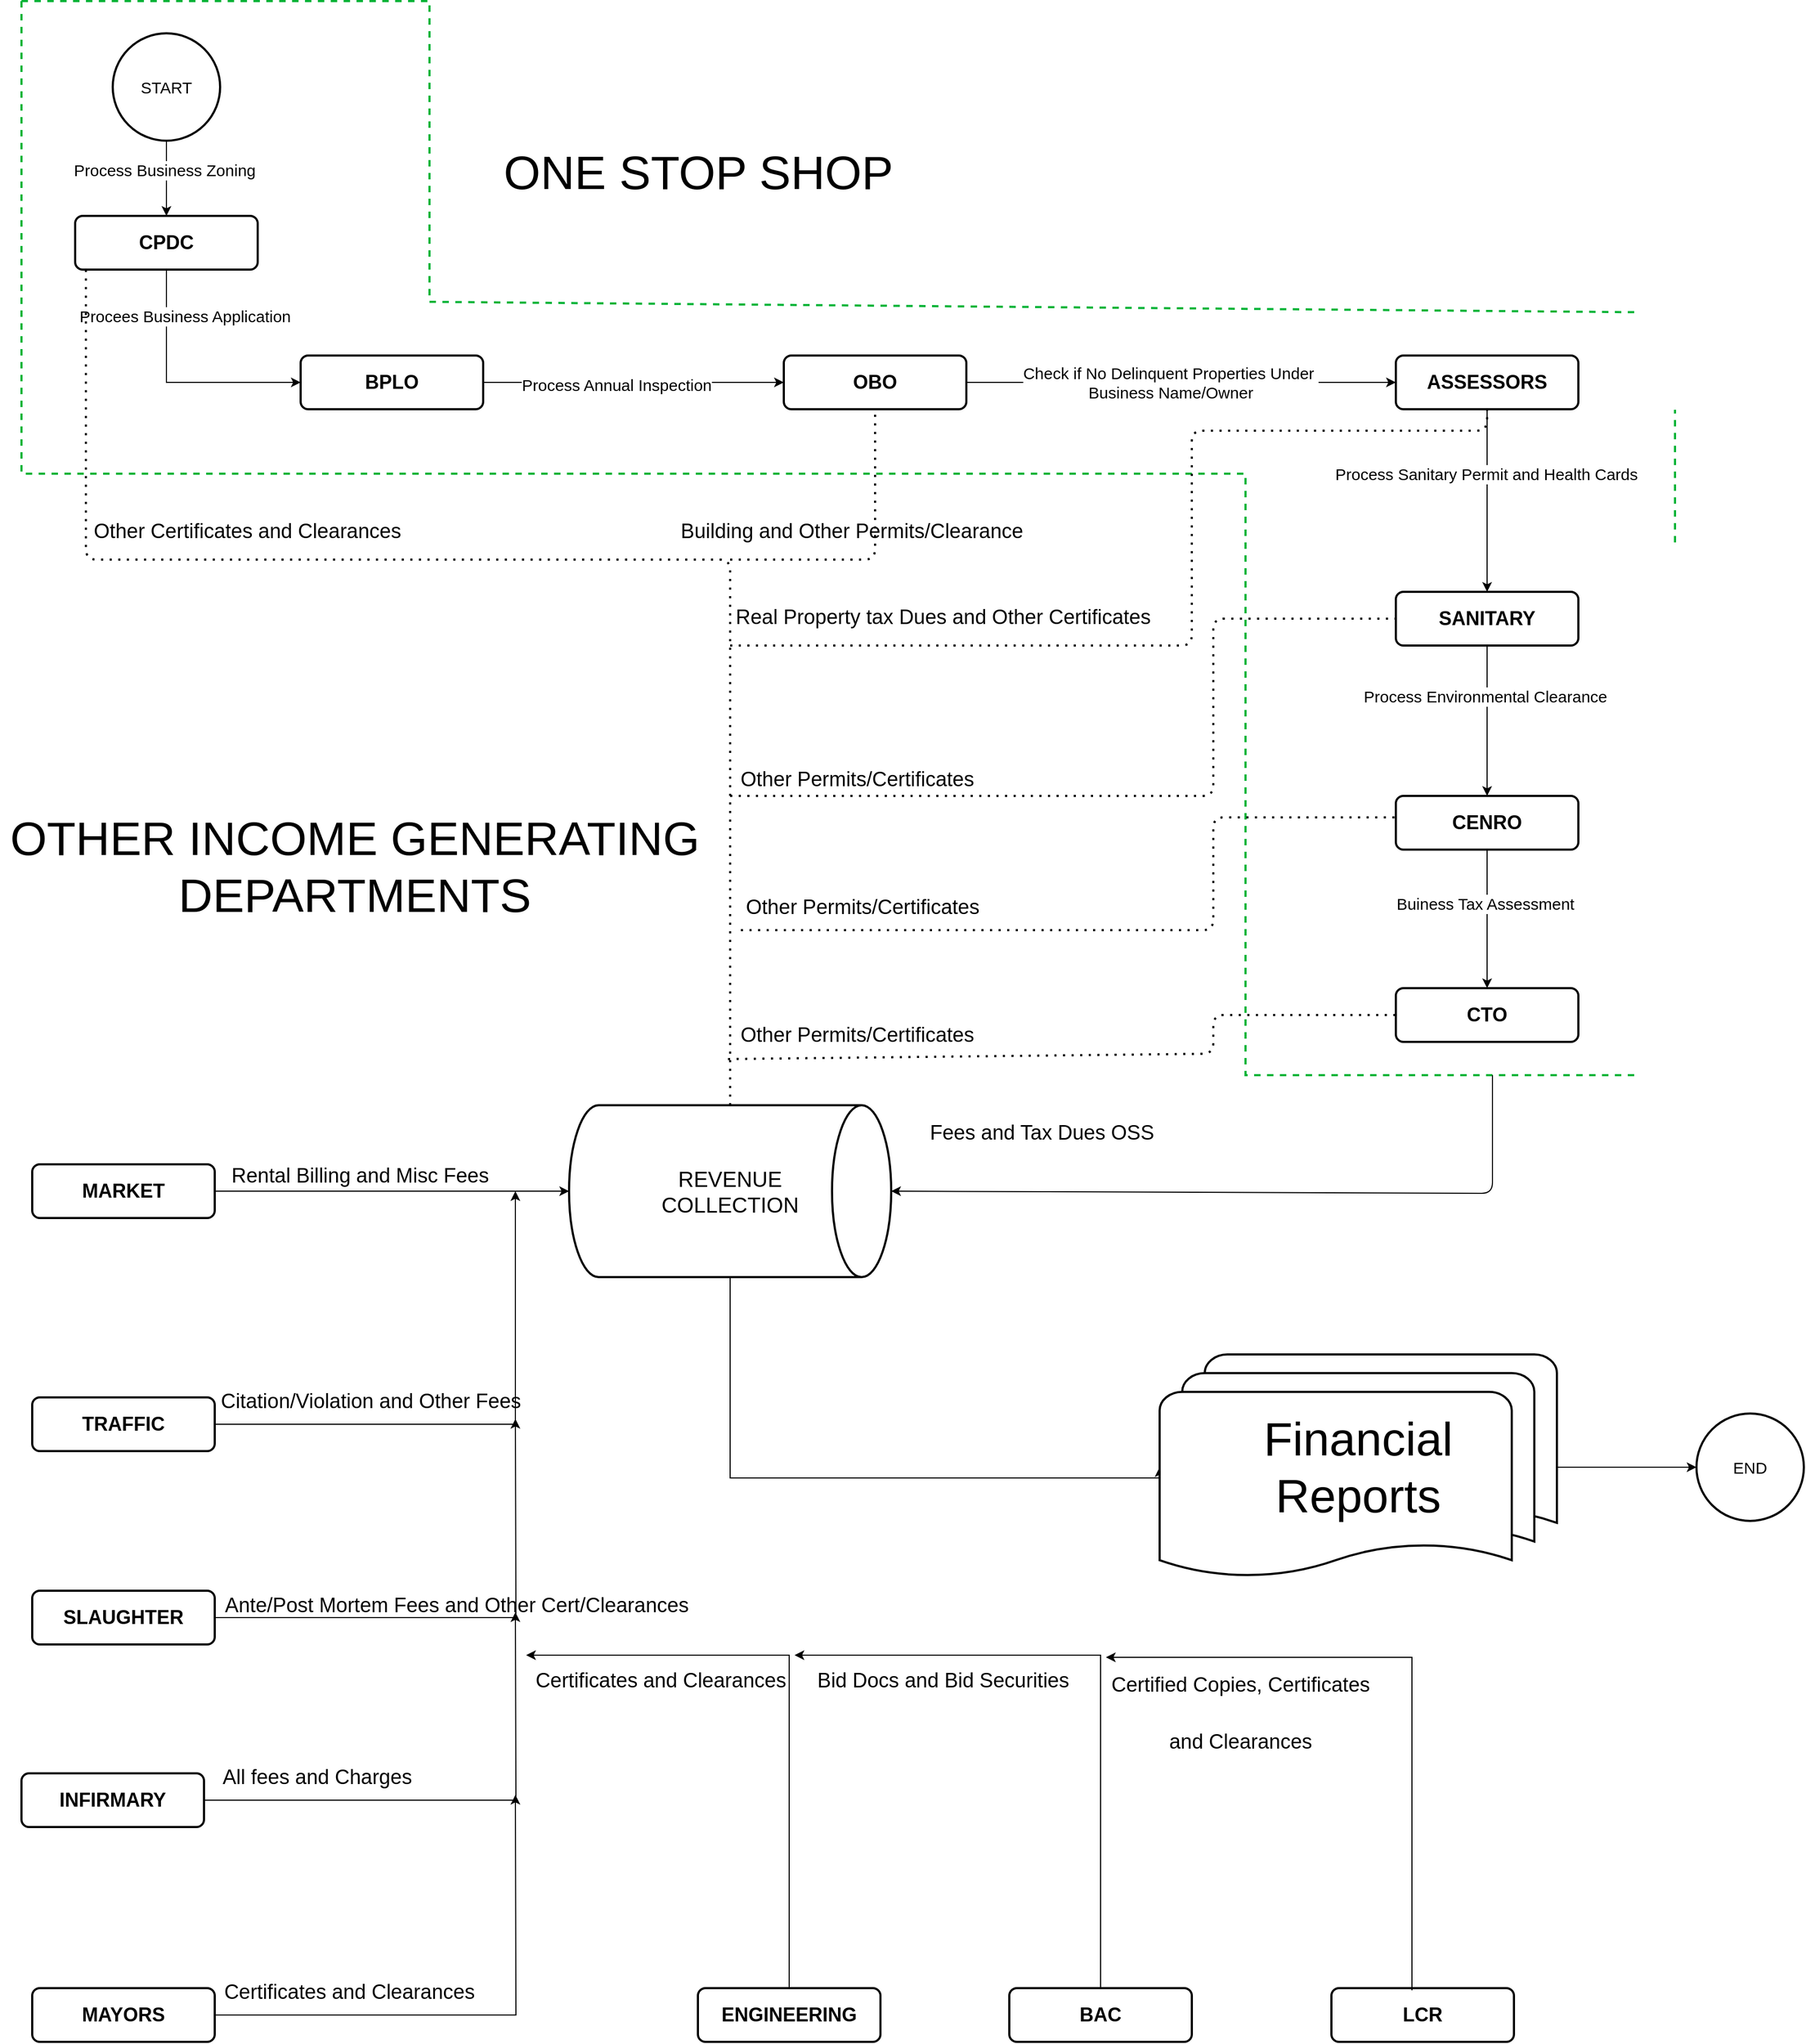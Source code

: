 <mxfile version="13.8.5" type="github">
  <diagram id="kgpKYQtTHZ0yAKxKKP6v" name="Page-1">
    <mxGraphModel dx="3026" dy="2250" grid="1" gridSize="10" guides="1" tooltips="1" connect="1" arrows="1" fold="1" page="1" pageScale="1" pageWidth="850" pageHeight="1100" math="0" shadow="0">
      <root>
        <mxCell id="0" />
        <mxCell id="1" parent="0" />
        <mxCell id="x9YALUapwDZKSQAclWl2-197" style="edgeStyle=orthogonalEdgeStyle;rounded=0;orthogonalLoop=1;jettySize=auto;html=1;exitX=1;exitY=0.5;exitDx=0;exitDy=0;entryX=0;entryY=0.5;entryDx=0;entryDy=0;fontSize=15;" parent="1" source="x9YALUapwDZKSQAclWl2-172" target="x9YALUapwDZKSQAclWl2-175" edge="1">
          <mxGeometry relative="1" as="geometry" />
        </mxCell>
        <mxCell id="x9YALUapwDZKSQAclWl2-198" value="Process Annual Inspection" style="edgeLabel;html=1;align=center;verticalAlign=middle;resizable=0;points=[];fontSize=15;labelBackgroundColor=#ffffff;" parent="x9YALUapwDZKSQAclWl2-197" vertex="1" connectable="0">
          <mxGeometry x="-0.117" y="-2" relative="1" as="geometry">
            <mxPoint as="offset" />
          </mxGeometry>
        </mxCell>
        <mxCell id="x9YALUapwDZKSQAclWl2-172" value="&lt;h2&gt;BPLO&lt;/h2&gt;" style="rounded=1;whiteSpace=wrap;html=1;absoluteArcSize=1;arcSize=14;strokeWidth=2;" parent="1" vertex="1">
          <mxGeometry x="-560" y="-670" width="170" height="50" as="geometry" />
        </mxCell>
        <mxCell id="x9YALUapwDZKSQAclWl2-190" style="edgeStyle=orthogonalEdgeStyle;rounded=0;orthogonalLoop=1;jettySize=auto;html=1;exitX=0.5;exitY=1;exitDx=0;exitDy=0;entryX=0;entryY=0.5;entryDx=0;entryDy=0;" parent="1" source="x9YALUapwDZKSQAclWl2-173" target="x9YALUapwDZKSQAclWl2-172" edge="1">
          <mxGeometry relative="1" as="geometry" />
        </mxCell>
        <mxCell id="x9YALUapwDZKSQAclWl2-191" value="Procees Business Application" style="edgeLabel;html=1;align=center;verticalAlign=middle;resizable=0;points=[];fontSize=15;" parent="x9YALUapwDZKSQAclWl2-190" vertex="1" connectable="0">
          <mxGeometry x="-0.381" y="26" relative="1" as="geometry">
            <mxPoint x="-9" y="-28" as="offset" />
          </mxGeometry>
        </mxCell>
        <mxCell id="x9YALUapwDZKSQAclWl2-173" value="&lt;h2&gt;CPDC&lt;/h2&gt;" style="rounded=1;whiteSpace=wrap;html=1;absoluteArcSize=1;arcSize=14;strokeWidth=2;" parent="1" vertex="1">
          <mxGeometry x="-770" y="-800" width="170" height="50" as="geometry" />
        </mxCell>
        <mxCell id="x9YALUapwDZKSQAclWl2-250" style="edgeStyle=orthogonalEdgeStyle;rounded=0;orthogonalLoop=1;jettySize=auto;html=1;fontFamily=Helvetica;fontSize=20;" parent="1" source="x9YALUapwDZKSQAclWl2-174" edge="1">
          <mxGeometry relative="1" as="geometry">
            <mxPoint x="-360" y="670" as="targetPoint" />
          </mxGeometry>
        </mxCell>
        <mxCell id="x9YALUapwDZKSQAclWl2-174" value="&lt;h2&gt;MAYORS&lt;/h2&gt;" style="rounded=1;whiteSpace=wrap;html=1;absoluteArcSize=1;arcSize=14;strokeWidth=2;" parent="1" vertex="1">
          <mxGeometry x="-810" y="850" width="170" height="50" as="geometry" />
        </mxCell>
        <mxCell id="x9YALUapwDZKSQAclWl2-200" style="edgeStyle=orthogonalEdgeStyle;rounded=0;orthogonalLoop=1;jettySize=auto;html=1;entryX=0;entryY=0.5;entryDx=0;entryDy=0;fontSize=15;" parent="1" source="x9YALUapwDZKSQAclWl2-175" target="x9YALUapwDZKSQAclWl2-179" edge="1">
          <mxGeometry relative="1" as="geometry" />
        </mxCell>
        <mxCell id="x9YALUapwDZKSQAclWl2-201" value="Check if No Delinquent Properties Under&amp;nbsp;&lt;br&gt;Business Name/Owner" style="edgeLabel;html=1;align=center;verticalAlign=middle;resizable=0;points=[];fontSize=15;labelBackgroundColor=#ffffff;" parent="x9YALUapwDZKSQAclWl2-200" vertex="1" connectable="0">
          <mxGeometry x="-0.21" y="1" relative="1" as="geometry">
            <mxPoint x="31.67" y="1" as="offset" />
          </mxGeometry>
        </mxCell>
        <mxCell id="x9YALUapwDZKSQAclWl2-175" value="&lt;h2&gt;OBO&lt;/h2&gt;" style="rounded=1;whiteSpace=wrap;html=1;absoluteArcSize=1;arcSize=14;strokeWidth=2;" parent="1" vertex="1">
          <mxGeometry x="-110" y="-670" width="170" height="50" as="geometry" />
        </mxCell>
        <mxCell id="x9YALUapwDZKSQAclWl2-252" style="edgeStyle=orthogonalEdgeStyle;rounded=0;orthogonalLoop=1;jettySize=auto;html=1;fontFamily=Helvetica;fontSize=20;" parent="1" source="x9YALUapwDZKSQAclWl2-176" edge="1">
          <mxGeometry relative="1" as="geometry">
            <mxPoint x="-350" y="540" as="targetPoint" />
            <Array as="points">
              <mxPoint x="-105" y="540" />
            </Array>
          </mxGeometry>
        </mxCell>
        <mxCell id="x9YALUapwDZKSQAclWl2-176" value="&lt;h2&gt;ENGINEERING&lt;/h2&gt;" style="rounded=1;whiteSpace=wrap;html=1;absoluteArcSize=1;arcSize=14;strokeWidth=2;" parent="1" vertex="1">
          <mxGeometry x="-190" y="850" width="170" height="50" as="geometry" />
        </mxCell>
        <mxCell id="x9YALUapwDZKSQAclWl2-204" style="edgeStyle=orthogonalEdgeStyle;rounded=0;orthogonalLoop=1;jettySize=auto;html=1;fontSize=15;" parent="1" source="x9YALUapwDZKSQAclWl2-179" target="x9YALUapwDZKSQAclWl2-181" edge="1">
          <mxGeometry relative="1" as="geometry" />
        </mxCell>
        <mxCell id="x9YALUapwDZKSQAclWl2-206" value="Process Sanitary Permit and Health Cards" style="edgeLabel;html=1;align=center;verticalAlign=middle;resizable=0;points=[];fontSize=15;" parent="x9YALUapwDZKSQAclWl2-204" vertex="1" connectable="0">
          <mxGeometry x="-0.295" y="-1" relative="1" as="geometry">
            <mxPoint as="offset" />
          </mxGeometry>
        </mxCell>
        <mxCell id="x9YALUapwDZKSQAclWl2-179" value="&lt;h2&gt;ASSESSORS&lt;/h2&gt;" style="rounded=1;whiteSpace=wrap;html=1;absoluteArcSize=1;arcSize=14;strokeWidth=2;" parent="1" vertex="1">
          <mxGeometry x="460" y="-670" width="170" height="50" as="geometry" />
        </mxCell>
        <mxCell id="x9YALUapwDZKSQAclWl2-248" style="edgeStyle=orthogonalEdgeStyle;rounded=0;orthogonalLoop=1;jettySize=auto;html=1;fontFamily=Helvetica;fontSize=20;" parent="1" source="x9YALUapwDZKSQAclWl2-180" edge="1">
          <mxGeometry relative="1" as="geometry">
            <mxPoint x="-360" y="500" as="targetPoint" />
          </mxGeometry>
        </mxCell>
        <mxCell id="x9YALUapwDZKSQAclWl2-180" value="&lt;h2&gt;INFIRMARY&lt;/h2&gt;" style="rounded=1;whiteSpace=wrap;html=1;absoluteArcSize=1;arcSize=14;strokeWidth=2;" parent="1" vertex="1">
          <mxGeometry x="-820" y="650" width="170" height="50" as="geometry" />
        </mxCell>
        <mxCell id="x9YALUapwDZKSQAclWl2-208" style="edgeStyle=orthogonalEdgeStyle;rounded=0;orthogonalLoop=1;jettySize=auto;html=1;fontSize=15;" parent="1" source="x9YALUapwDZKSQAclWl2-181" target="x9YALUapwDZKSQAclWl2-182" edge="1">
          <mxGeometry relative="1" as="geometry" />
        </mxCell>
        <mxCell id="x9YALUapwDZKSQAclWl2-209" value="Process Environmental Clearance" style="edgeLabel;html=1;align=center;verticalAlign=middle;resizable=0;points=[];fontSize=15;" parent="x9YALUapwDZKSQAclWl2-208" vertex="1" connectable="0">
          <mxGeometry x="-0.329" y="-2" relative="1" as="geometry">
            <mxPoint as="offset" />
          </mxGeometry>
        </mxCell>
        <mxCell id="x9YALUapwDZKSQAclWl2-181" value="&lt;h2&gt;SANITARY&lt;/h2&gt;" style="rounded=1;whiteSpace=wrap;html=1;absoluteArcSize=1;arcSize=14;strokeWidth=2;" parent="1" vertex="1">
          <mxGeometry x="460" y="-450" width="170" height="50" as="geometry" />
        </mxCell>
        <mxCell id="x9YALUapwDZKSQAclWl2-212" style="edgeStyle=orthogonalEdgeStyle;rounded=0;orthogonalLoop=1;jettySize=auto;html=1;entryX=0.5;entryY=0;entryDx=0;entryDy=0;fontSize=15;" parent="1" source="x9YALUapwDZKSQAclWl2-182" target="x9YALUapwDZKSQAclWl2-211" edge="1">
          <mxGeometry relative="1" as="geometry" />
        </mxCell>
        <mxCell id="x9YALUapwDZKSQAclWl2-213" value="Buiness Tax Assessment" style="edgeLabel;html=1;align=center;verticalAlign=middle;resizable=0;points=[];fontSize=15;" parent="x9YALUapwDZKSQAclWl2-212" vertex="1" connectable="0">
          <mxGeometry x="-0.301" y="-2" relative="1" as="geometry">
            <mxPoint y="5" as="offset" />
          </mxGeometry>
        </mxCell>
        <mxCell id="x9YALUapwDZKSQAclWl2-182" value="&lt;h2&gt;CENRO&lt;/h2&gt;" style="rounded=1;whiteSpace=wrap;html=1;absoluteArcSize=1;arcSize=14;strokeWidth=2;" parent="1" vertex="1">
          <mxGeometry x="460" y="-260" width="170" height="50" as="geometry" />
        </mxCell>
        <mxCell id="x9YALUapwDZKSQAclWl2-245" style="edgeStyle=orthogonalEdgeStyle;rounded=0;orthogonalLoop=1;jettySize=auto;html=1;exitX=1;exitY=0.5;exitDx=0;exitDy=0;fontFamily=Helvetica;fontSize=20;" parent="1" source="x9YALUapwDZKSQAclWl2-184" edge="1">
          <mxGeometry relative="1" as="geometry">
            <mxPoint x="-360" y="108" as="targetPoint" />
            <Array as="points">
              <mxPoint x="-360" y="325" />
              <mxPoint x="-360" y="125" />
            </Array>
          </mxGeometry>
        </mxCell>
        <mxCell id="x9YALUapwDZKSQAclWl2-184" value="&lt;h2&gt;TRAFFIC&lt;/h2&gt;" style="rounded=1;whiteSpace=wrap;html=1;absoluteArcSize=1;arcSize=14;strokeWidth=2;" parent="1" vertex="1">
          <mxGeometry x="-810" y="300" width="170" height="50" as="geometry" />
        </mxCell>
        <mxCell id="x9YALUapwDZKSQAclWl2-254" style="edgeStyle=orthogonalEdgeStyle;rounded=0;orthogonalLoop=1;jettySize=auto;html=1;fontFamily=Helvetica;fontSize=20;" parent="1" source="x9YALUapwDZKSQAclWl2-185" edge="1">
          <mxGeometry relative="1" as="geometry">
            <mxPoint x="-100" y="540" as="targetPoint" />
            <Array as="points">
              <mxPoint x="185" y="540" />
              <mxPoint x="-30" y="540" />
            </Array>
          </mxGeometry>
        </mxCell>
        <mxCell id="x9YALUapwDZKSQAclWl2-185" value="&lt;h2&gt;BAC&lt;/h2&gt;" style="rounded=1;whiteSpace=wrap;html=1;absoluteArcSize=1;arcSize=14;strokeWidth=2;" parent="1" vertex="1">
          <mxGeometry x="100" y="850" width="170" height="50" as="geometry" />
        </mxCell>
        <mxCell id="x9YALUapwDZKSQAclWl2-249" style="edgeStyle=orthogonalEdgeStyle;rounded=0;orthogonalLoop=1;jettySize=auto;html=1;fontFamily=Helvetica;fontSize=20;" parent="1" source="x9YALUapwDZKSQAclWl2-186" edge="1">
          <mxGeometry relative="1" as="geometry">
            <mxPoint x="-360" y="320" as="targetPoint" />
          </mxGeometry>
        </mxCell>
        <mxCell id="x9YALUapwDZKSQAclWl2-186" value="&lt;h2&gt;SLAUGHTER&lt;/h2&gt;" style="rounded=1;whiteSpace=wrap;html=1;absoluteArcSize=1;arcSize=14;strokeWidth=2;" parent="1" vertex="1">
          <mxGeometry x="-810" y="480" width="170" height="50" as="geometry" />
        </mxCell>
        <mxCell id="x9YALUapwDZKSQAclWl2-244" style="edgeStyle=orthogonalEdgeStyle;rounded=0;orthogonalLoop=1;jettySize=auto;html=1;fontFamily=Helvetica;fontSize=20;" parent="1" source="x9YALUapwDZKSQAclWl2-187" target="x9YALUapwDZKSQAclWl2-207" edge="1">
          <mxGeometry relative="1" as="geometry" />
        </mxCell>
        <mxCell id="x9YALUapwDZKSQAclWl2-187" value="&lt;h2&gt;MARKET&lt;/h2&gt;" style="rounded=1;whiteSpace=wrap;html=1;absoluteArcSize=1;arcSize=14;strokeWidth=2;" parent="1" vertex="1">
          <mxGeometry x="-810" y="83" width="170" height="50" as="geometry" />
        </mxCell>
        <mxCell id="x9YALUapwDZKSQAclWl2-195" style="edgeStyle=orthogonalEdgeStyle;rounded=0;orthogonalLoop=1;jettySize=auto;html=1;exitX=0.5;exitY=1;exitDx=0;exitDy=0;exitPerimeter=0;entryX=0.5;entryY=0;entryDx=0;entryDy=0;fontSize=15;" parent="1" source="x9YALUapwDZKSQAclWl2-194" target="x9YALUapwDZKSQAclWl2-173" edge="1">
          <mxGeometry relative="1" as="geometry" />
        </mxCell>
        <mxCell id="x9YALUapwDZKSQAclWl2-196" value="Process Business Zoning" style="edgeLabel;html=1;align=center;verticalAlign=middle;resizable=0;points=[];fontSize=15;" parent="x9YALUapwDZKSQAclWl2-195" vertex="1" connectable="0">
          <mxGeometry x="-0.238" y="-2" relative="1" as="geometry">
            <mxPoint as="offset" />
          </mxGeometry>
        </mxCell>
        <mxCell id="x9YALUapwDZKSQAclWl2-194" value="START" style="strokeWidth=2;html=1;shape=mxgraph.flowchart.start_2;whiteSpace=wrap;fontSize=15;" parent="1" vertex="1">
          <mxGeometry x="-735" y="-970" width="100" height="100" as="geometry" />
        </mxCell>
        <mxCell id="x9YALUapwDZKSQAclWl2-236" style="edgeStyle=orthogonalEdgeStyle;rounded=0;orthogonalLoop=1;jettySize=auto;html=1;fontFamily=Helvetica;fontSize=44;entryX=0;entryY=0.5;entryDx=0;entryDy=0;entryPerimeter=0;" parent="1" source="x9YALUapwDZKSQAclWl2-207" target="x9YALUapwDZKSQAclWl2-237" edge="1">
          <mxGeometry relative="1" as="geometry">
            <mxPoint x="-160" y="250" as="targetPoint" />
            <Array as="points">
              <mxPoint x="-160" y="375" />
            </Array>
          </mxGeometry>
        </mxCell>
        <mxCell id="x9YALUapwDZKSQAclWl2-207" value="REVENUE &lt;br&gt;COLLECTION" style="strokeWidth=2;html=1;shape=mxgraph.flowchart.direct_data;whiteSpace=wrap;fontSize=20;" parent="1" vertex="1">
          <mxGeometry x="-310" y="28" width="300" height="160" as="geometry" />
        </mxCell>
        <mxCell id="x9YALUapwDZKSQAclWl2-211" value="&lt;h2&gt;CTO&lt;/h2&gt;" style="rounded=1;whiteSpace=wrap;html=1;absoluteArcSize=1;arcSize=14;strokeWidth=2;" parent="1" vertex="1">
          <mxGeometry x="460" y="-81" width="170" height="50" as="geometry" />
        </mxCell>
        <mxCell id="x9YALUapwDZKSQAclWl2-216" value="" style="edgeStyle=none;rounded=0;html=1;jettySize=auto;orthogonalLoop=1;strokeColor=#00B336;strokeWidth=2;fontColor=#000000;jumpStyle=none;endArrow=none;endFill=0;startArrow=none;dashed=1;" parent="1" edge="1">
          <mxGeometry width="100" relative="1" as="geometry">
            <mxPoint x="-820" y="-1000" as="sourcePoint" />
            <mxPoint x="-820" y="-1000" as="targetPoint" />
            <Array as="points">
              <mxPoint x="-820" y="-560" />
              <mxPoint x="320" y="-560" />
              <mxPoint x="320" />
              <mxPoint x="720" />
              <mxPoint x="720" y="-710" />
              <mxPoint x="-440" y="-720" />
              <mxPoint x="-440" y="-1000" />
              <mxPoint x="-510" y="-1000" />
            </Array>
          </mxGeometry>
        </mxCell>
        <mxCell id="x9YALUapwDZKSQAclWl2-217" value="ONE STOP SHOP" style="text;html=1;align=center;verticalAlign=middle;resizable=0;points=[];autosize=1;fontSize=44;fontFamily=Helvetica;" parent="1" vertex="1">
          <mxGeometry x="-380" y="-870" width="380" height="60" as="geometry" />
        </mxCell>
        <mxCell id="x9YALUapwDZKSQAclWl2-219" value="" style="endArrow=classic;html=1;fontFamily=Helvetica;fontSize=44;entryX=1;entryY=0.5;entryDx=0;entryDy=0;entryPerimeter=0;" parent="1" target="x9YALUapwDZKSQAclWl2-207" edge="1">
          <mxGeometry width="50" height="50" relative="1" as="geometry">
            <mxPoint x="550" as="sourcePoint" />
            <mxPoint x="250" y="-350" as="targetPoint" />
            <Array as="points">
              <mxPoint x="550" y="110" />
            </Array>
          </mxGeometry>
        </mxCell>
        <mxCell id="x9YALUapwDZKSQAclWl2-220" value="" style="endArrow=none;dashed=1;html=1;dashPattern=1 3;strokeWidth=2;fontFamily=Helvetica;fontSize=44;exitX=0.5;exitY=0;exitDx=0;exitDy=0;exitPerimeter=0;" parent="1" source="x9YALUapwDZKSQAclWl2-207" edge="1">
          <mxGeometry width="50" height="50" relative="1" as="geometry">
            <mxPoint x="-160" y="-440" as="sourcePoint" />
            <mxPoint x="-760" y="-750" as="targetPoint" />
            <Array as="points">
              <mxPoint x="-160" y="-480" />
              <mxPoint x="-760" y="-480" />
            </Array>
          </mxGeometry>
        </mxCell>
        <mxCell id="x9YALUapwDZKSQAclWl2-221" value="&lt;font style=&quot;font-size: 19px&quot;&gt;Other Certificates and Clearances&lt;/font&gt;" style="text;html=1;align=center;verticalAlign=middle;resizable=0;points=[];autosize=1;fontSize=44;fontFamily=Helvetica;" parent="1" vertex="1">
          <mxGeometry x="-760" y="-550" width="300" height="70" as="geometry" />
        </mxCell>
        <mxCell id="x9YALUapwDZKSQAclWl2-222" value="" style="endArrow=none;dashed=1;html=1;dashPattern=1 3;strokeWidth=2;fontFamily=Helvetica;fontSize=44;entryX=0.5;entryY=1;entryDx=0;entryDy=0;" parent="1" target="x9YALUapwDZKSQAclWl2-175" edge="1">
          <mxGeometry width="50" height="50" relative="1" as="geometry">
            <mxPoint x="-160" y="-480" as="sourcePoint" />
            <mxPoint x="-20" y="-610" as="targetPoint" />
            <Array as="points">
              <mxPoint x="-25" y="-480" />
            </Array>
          </mxGeometry>
        </mxCell>
        <mxCell id="x9YALUapwDZKSQAclWl2-223" value="&lt;font style=&quot;font-size: 19px&quot;&gt;Building and Other Permits/Clearance&lt;/font&gt;" style="text;html=1;align=center;verticalAlign=middle;resizable=0;points=[];autosize=1;fontSize=44;fontFamily=Helvetica;" parent="1" vertex="1">
          <mxGeometry x="-212" y="-550" width="330" height="70" as="geometry" />
        </mxCell>
        <mxCell id="x9YALUapwDZKSQAclWl2-224" value="" style="endArrow=none;dashed=1;html=1;dashPattern=1 3;strokeWidth=2;fontFamily=Helvetica;fontSize=44;entryX=0.5;entryY=1;entryDx=0;entryDy=0;" parent="1" target="x9YALUapwDZKSQAclWl2-179" edge="1">
          <mxGeometry width="50" height="50" relative="1" as="geometry">
            <mxPoint x="-160" y="-400" as="sourcePoint" />
            <mxPoint x="440" y="-630" as="targetPoint" />
            <Array as="points">
              <mxPoint x="270" y="-400" />
              <mxPoint x="270" y="-600" />
              <mxPoint x="545" y="-600" />
            </Array>
          </mxGeometry>
        </mxCell>
        <mxCell id="x9YALUapwDZKSQAclWl2-225" value="&lt;span style=&quot;font-size: 19px&quot;&gt;Fees and Tax Dues OSS&lt;/span&gt;" style="text;html=1;align=center;verticalAlign=middle;resizable=0;points=[];autosize=1;fontSize=44;fontFamily=Helvetica;" parent="1" vertex="1">
          <mxGeometry x="20" y="10" width="220" height="70" as="geometry" />
        </mxCell>
        <mxCell id="x9YALUapwDZKSQAclWl2-226" value="&lt;font style=&quot;font-size: 19px&quot;&gt;Real Property tax Dues and Other Certificates&lt;/font&gt;" style="text;html=1;align=center;verticalAlign=middle;resizable=0;points=[];autosize=1;fontSize=44;fontFamily=Helvetica;" parent="1" vertex="1">
          <mxGeometry x="-162" y="-470" width="400" height="70" as="geometry" />
        </mxCell>
        <mxCell id="x9YALUapwDZKSQAclWl2-229" value="" style="endArrow=none;dashed=1;html=1;dashPattern=1 3;strokeWidth=2;fontFamily=Helvetica;fontSize=44;entryX=0;entryY=0.5;entryDx=0;entryDy=0;" parent="1" target="x9YALUapwDZKSQAclWl2-181" edge="1">
          <mxGeometry width="50" height="50" relative="1" as="geometry">
            <mxPoint x="-160" y="-260" as="sourcePoint" />
            <mxPoint x="-60" y="-350" as="targetPoint" />
            <Array as="points">
              <mxPoint x="290" y="-260" />
              <mxPoint x="290" y="-425" />
            </Array>
          </mxGeometry>
        </mxCell>
        <mxCell id="x9YALUapwDZKSQAclWl2-230" value="&lt;font style=&quot;font-size: 19px&quot;&gt;Other Permits/Certificates&lt;/font&gt;" style="text;html=1;align=center;verticalAlign=middle;resizable=0;points=[];autosize=1;fontSize=44;fontFamily=Helvetica;" parent="1" vertex="1">
          <mxGeometry x="-157" y="-319" width="230" height="70" as="geometry" />
        </mxCell>
        <mxCell id="x9YALUapwDZKSQAclWl2-231" value="" style="endArrow=none;dashed=1;html=1;dashPattern=1 3;strokeWidth=2;fontFamily=Helvetica;fontSize=44;entryX=0;entryY=0.5;entryDx=0;entryDy=0;" parent="1" edge="1">
          <mxGeometry width="50" height="50" relative="1" as="geometry">
            <mxPoint x="-150" y="-135" as="sourcePoint" />
            <mxPoint x="460" y="-240" as="targetPoint" />
            <Array as="points">
              <mxPoint x="290" y="-135" />
              <mxPoint x="290" y="-240" />
            </Array>
          </mxGeometry>
        </mxCell>
        <mxCell id="x9YALUapwDZKSQAclWl2-232" value="&lt;font style=&quot;font-size: 19px&quot;&gt;Other Permits/Certificates&lt;/font&gt;" style="text;html=1;align=center;verticalAlign=middle;resizable=0;points=[];autosize=1;fontSize=44;fontFamily=Helvetica;" parent="1" vertex="1">
          <mxGeometry x="-152" y="-200" width="230" height="70" as="geometry" />
        </mxCell>
        <mxCell id="x9YALUapwDZKSQAclWl2-233" value="" style="endArrow=none;dashed=1;html=1;dashPattern=1 3;strokeWidth=2;fontFamily=Helvetica;fontSize=44;entryX=0;entryY=0.5;entryDx=0;entryDy=0;" parent="1" target="x9YALUapwDZKSQAclWl2-211" edge="1">
          <mxGeometry width="50" height="50" relative="1" as="geometry">
            <mxPoint x="-162" y="-15" as="sourcePoint" />
            <mxPoint x="448" y="-60" as="targetPoint" />
            <Array as="points">
              <mxPoint x="290" y="-20" />
              <mxPoint x="290" y="-56" />
            </Array>
          </mxGeometry>
        </mxCell>
        <mxCell id="x9YALUapwDZKSQAclWl2-234" value="&lt;font style=&quot;font-size: 19px&quot;&gt;Other Permits/Certificates&lt;/font&gt;" style="text;html=1;align=center;verticalAlign=middle;resizable=0;points=[];autosize=1;fontSize=44;fontFamily=Helvetica;" parent="1" vertex="1">
          <mxGeometry x="-157" y="-81" width="230" height="70" as="geometry" />
        </mxCell>
        <mxCell id="x9YALUapwDZKSQAclWl2-235" value="OTHER INCOME GENERATING&lt;br&gt;DEPARTMENTS" style="text;html=1;align=center;verticalAlign=middle;resizable=0;points=[];autosize=1;fontSize=44;fontFamily=Helvetica;" parent="1" vertex="1">
          <mxGeometry x="-840" y="-249" width="660" height="110" as="geometry" />
        </mxCell>
        <mxCell id="x9YALUapwDZKSQAclWl2-240" value="" style="edgeStyle=orthogonalEdgeStyle;rounded=0;orthogonalLoop=1;jettySize=auto;html=1;fontFamily=Helvetica;fontSize=20;exitX=1;exitY=0.5;exitDx=0;exitDy=0;exitPerimeter=0;" parent="1" source="x9YALUapwDZKSQAclWl2-237" target="x9YALUapwDZKSQAclWl2-239" edge="1">
          <mxGeometry relative="1" as="geometry" />
        </mxCell>
        <mxCell id="x9YALUapwDZKSQAclWl2-237" value="Financial &lt;br&gt;Reports" style="strokeWidth=2;html=1;shape=mxgraph.flowchart.multi-document;whiteSpace=wrap;labelBackgroundColor=#ffffff;fontFamily=Helvetica;fontSize=44;" parent="1" vertex="1">
          <mxGeometry x="240" y="260" width="370" height="210" as="geometry" />
        </mxCell>
        <mxCell id="x9YALUapwDZKSQAclWl2-239" value="END" style="strokeWidth=2;html=1;shape=mxgraph.flowchart.start_2;whiteSpace=wrap;fontSize=15;" parent="1" vertex="1">
          <mxGeometry x="740" y="315" width="100" height="100" as="geometry" />
        </mxCell>
        <mxCell id="x9YALUapwDZKSQAclWl2-255" value="&lt;font style=&quot;font-size: 19px&quot;&gt;Rental Billing and Misc Fees&lt;/font&gt;" style="text;html=1;align=center;verticalAlign=middle;resizable=0;points=[];autosize=1;fontSize=44;fontFamily=Helvetica;" parent="1" vertex="1">
          <mxGeometry x="-635" y="50" width="260" height="70" as="geometry" />
        </mxCell>
        <mxCell id="x9YALUapwDZKSQAclWl2-256" value="&lt;font style=&quot;font-size: 19px&quot;&gt;Citation/Violation and Other Fees&lt;/font&gt;" style="text;html=1;align=center;verticalAlign=middle;resizable=0;points=[];autosize=1;fontSize=44;fontFamily=Helvetica;" parent="1" vertex="1">
          <mxGeometry x="-640" y="260" width="290" height="70" as="geometry" />
        </mxCell>
        <mxCell id="x9YALUapwDZKSQAclWl2-257" value="&lt;font style=&quot;font-size: 19px&quot;&gt;Ante/Post Mortem Fees and Other Cert/Clearances&lt;/font&gt;" style="text;html=1;align=center;verticalAlign=middle;resizable=0;points=[];autosize=1;fontSize=44;fontFamily=Helvetica;" parent="1" vertex="1">
          <mxGeometry x="-640" y="450" width="450" height="70" as="geometry" />
        </mxCell>
        <mxCell id="x9YALUapwDZKSQAclWl2-258" value="&lt;span style=&quot;font-size: 19px&quot;&gt;All fees and Charges&lt;/span&gt;" style="text;html=1;align=center;verticalAlign=middle;resizable=0;points=[];autosize=1;fontSize=44;fontFamily=Helvetica;" parent="1" vertex="1">
          <mxGeometry x="-640" y="610" width="190" height="70" as="geometry" />
        </mxCell>
        <mxCell id="x9YALUapwDZKSQAclWl2-259" value="&lt;span style=&quot;font-size: 19px&quot;&gt;Certificates and Clearances&lt;/span&gt;" style="text;html=1;align=center;verticalAlign=middle;resizable=0;points=[];autosize=1;fontSize=44;fontFamily=Helvetica;" parent="1" vertex="1">
          <mxGeometry x="-640" y="810" width="250" height="70" as="geometry" />
        </mxCell>
        <mxCell id="x9YALUapwDZKSQAclWl2-261" value="&lt;span style=&quot;font-size: 19px&quot;&gt;Certificates and Clearances&lt;/span&gt;" style="text;html=1;align=center;verticalAlign=middle;resizable=0;points=[];autosize=1;fontSize=44;fontFamily=Helvetica;" parent="1" vertex="1">
          <mxGeometry x="-350" y="520" width="250" height="70" as="geometry" />
        </mxCell>
        <mxCell id="x9YALUapwDZKSQAclWl2-262" value="&lt;span style=&quot;font-size: 19px&quot;&gt;Bid Docs and Bid Securities&lt;/span&gt;" style="text;html=1;align=center;verticalAlign=middle;resizable=0;points=[];autosize=1;fontSize=44;fontFamily=Helvetica;" parent="1" vertex="1">
          <mxGeometry x="-87" y="520" width="250" height="70" as="geometry" />
        </mxCell>
        <mxCell id="OL0LAwFiOlvytDfOrj0J-1" value="&lt;h2&gt;LCR&lt;/h2&gt;" style="rounded=1;whiteSpace=wrap;html=1;absoluteArcSize=1;arcSize=14;strokeWidth=2;" parent="1" vertex="1">
          <mxGeometry x="400" y="850" width="170" height="50" as="geometry" />
        </mxCell>
        <mxCell id="OL0LAwFiOlvytDfOrj0J-2" style="edgeStyle=orthogonalEdgeStyle;rounded=0;orthogonalLoop=1;jettySize=auto;html=1;fontFamily=Helvetica;fontSize=20;" parent="1" edge="1">
          <mxGeometry relative="1" as="geometry">
            <mxPoint x="190" y="542" as="targetPoint" />
            <Array as="points">
              <mxPoint x="475" y="542" />
              <mxPoint x="260" y="542" />
            </Array>
            <mxPoint x="475" y="852" as="sourcePoint" />
          </mxGeometry>
        </mxCell>
        <mxCell id="OL0LAwFiOlvytDfOrj0J-3" value="&lt;span style=&quot;font-size: 19px&quot;&gt;Certified Copies, Certificates &lt;br&gt;and Clearances&lt;/span&gt;" style="text;html=1;align=center;verticalAlign=middle;resizable=0;points=[];autosize=1;fontSize=44;fontFamily=Helvetica;" parent="1" vertex="1">
          <mxGeometry x="185" y="520" width="260" height="130" as="geometry" />
        </mxCell>
      </root>
    </mxGraphModel>
  </diagram>
</mxfile>
